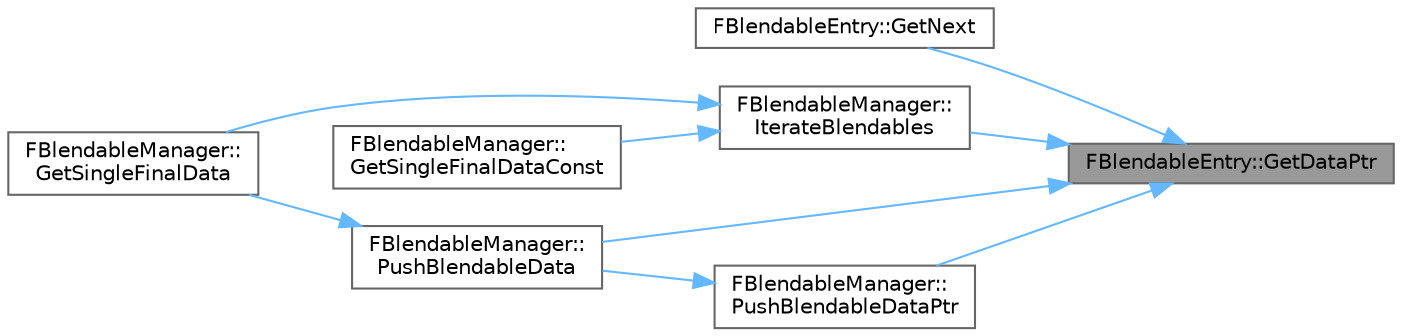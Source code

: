 digraph "FBlendableEntry::GetDataPtr"
{
 // INTERACTIVE_SVG=YES
 // LATEX_PDF_SIZE
  bgcolor="transparent";
  edge [fontname=Helvetica,fontsize=10,labelfontname=Helvetica,labelfontsize=10];
  node [fontname=Helvetica,fontsize=10,shape=box,height=0.2,width=0.4];
  rankdir="RL";
  Node1 [id="Node000001",label="FBlendableEntry::GetDataPtr",height=0.2,width=0.4,color="gray40", fillcolor="grey60", style="filled", fontcolor="black",tooltip=" "];
  Node1 -> Node2 [id="edge1_Node000001_Node000002",dir="back",color="steelblue1",style="solid",tooltip=" "];
  Node2 [id="Node000002",label="FBlendableEntry::GetNext",height=0.2,width=0.4,color="grey40", fillcolor="white", style="filled",URL="$d4/d63/structFBlendableEntry.html#a8a322b805dae68cd88b66e3f5a133289",tooltip=" "];
  Node1 -> Node3 [id="edge2_Node000001_Node000003",dir="back",color="steelblue1",style="solid",tooltip=" "];
  Node3 [id="Node000003",label="FBlendableManager::\lIterateBlendables",height=0.2,width=0.4,color="grey40", fillcolor="white", style="filled",URL="$d1/d69/classFBlendableManager.html#a1e7d6968f4edceda3a2b663495f88609",tooltip=" "];
  Node3 -> Node4 [id="edge3_Node000003_Node000004",dir="back",color="steelblue1",style="solid",tooltip=" "];
  Node4 [id="Node000004",label="FBlendableManager::\lGetSingleFinalData",height=0.2,width=0.4,color="grey40", fillcolor="white", style="filled",URL="$d1/d69/classFBlendableManager.html#ab1291c5528a615e3c7494eaaed5685d3",tooltip=" "];
  Node3 -> Node5 [id="edge4_Node000003_Node000005",dir="back",color="steelblue1",style="solid",tooltip=" "];
  Node5 [id="Node000005",label="FBlendableManager::\lGetSingleFinalDataConst",height=0.2,width=0.4,color="grey40", fillcolor="white", style="filled",URL="$d1/d69/classFBlendableManager.html#af66ebfcae44a04aaf6c2b6ba2e78f240",tooltip=" "];
  Node1 -> Node6 [id="edge5_Node000001_Node000006",dir="back",color="steelblue1",style="solid",tooltip=" "];
  Node6 [id="Node000006",label="FBlendableManager::\lPushBlendableData",height=0.2,width=0.4,color="grey40", fillcolor="white", style="filled",URL="$d1/d69/classFBlendableManager.html#af4840b5095f4ecbe917a6df1ebfd649b",tooltip=" "];
  Node6 -> Node4 [id="edge6_Node000006_Node000004",dir="back",color="steelblue1",style="solid",tooltip=" "];
  Node1 -> Node7 [id="edge7_Node000001_Node000007",dir="back",color="steelblue1",style="solid",tooltip=" "];
  Node7 [id="Node000007",label="FBlendableManager::\lPushBlendableDataPtr",height=0.2,width=0.4,color="grey40", fillcolor="white", style="filled",URL="$d1/d69/classFBlendableManager.html#a5a7e540834328964a12c67ed98f13aa9",tooltip=" "];
  Node7 -> Node6 [id="edge8_Node000007_Node000006",dir="back",color="steelblue1",style="solid",tooltip=" "];
}
